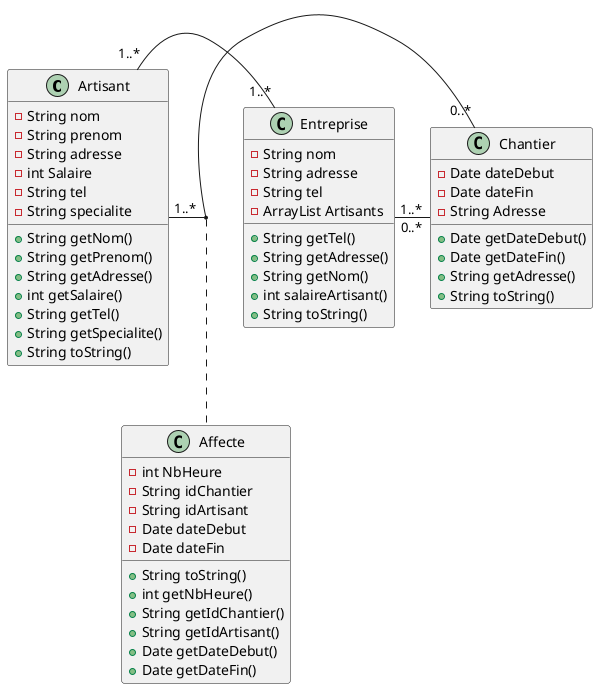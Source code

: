 @startuml "Diagramme de classe"

class Artisant {
    -String nom
    -String prenom
    -String adresse
    -int Salaire
    -String tel
    -String specialite
    +String getNom()
    +String getPrenom()
    +String getAdresse()
    +int getSalaire()
    +String getTel()
    +String getSpecialite()
    +String toString()
}

class Entreprise {
    -String nom
    -String adresse
    -String tel
    -ArrayList Artisants
    +String getTel()
    +String getAdresse()
    +String getNom()
    +int salaireArtisant()
    +String toString()
}

class Chantier  {
    -Date dateDebut
    -Date dateFin
    -String Adresse
    +Date getDateDebut()
    +Date getDateFin()
    +String getAdresse()
    +String toString()
}

class Affecte {
    -int NbHeure
    -String idChantier
    -String idArtisant
    -Date dateDebut
    -Date dateFin
    +String toString()
    +int getNbHeure()
    +String getIdChantier()
    +String getIdArtisant()
    +Date getDateDebut()
    +Date getDateFin()
}

Artisant "1..*" - "1..*" Entreprise
Entreprise "1..*" - "0..*" Chantier
Artisant "1..*" - "0..*" Chantier
(Artisant, Chantier) .. Affecte

@enduml